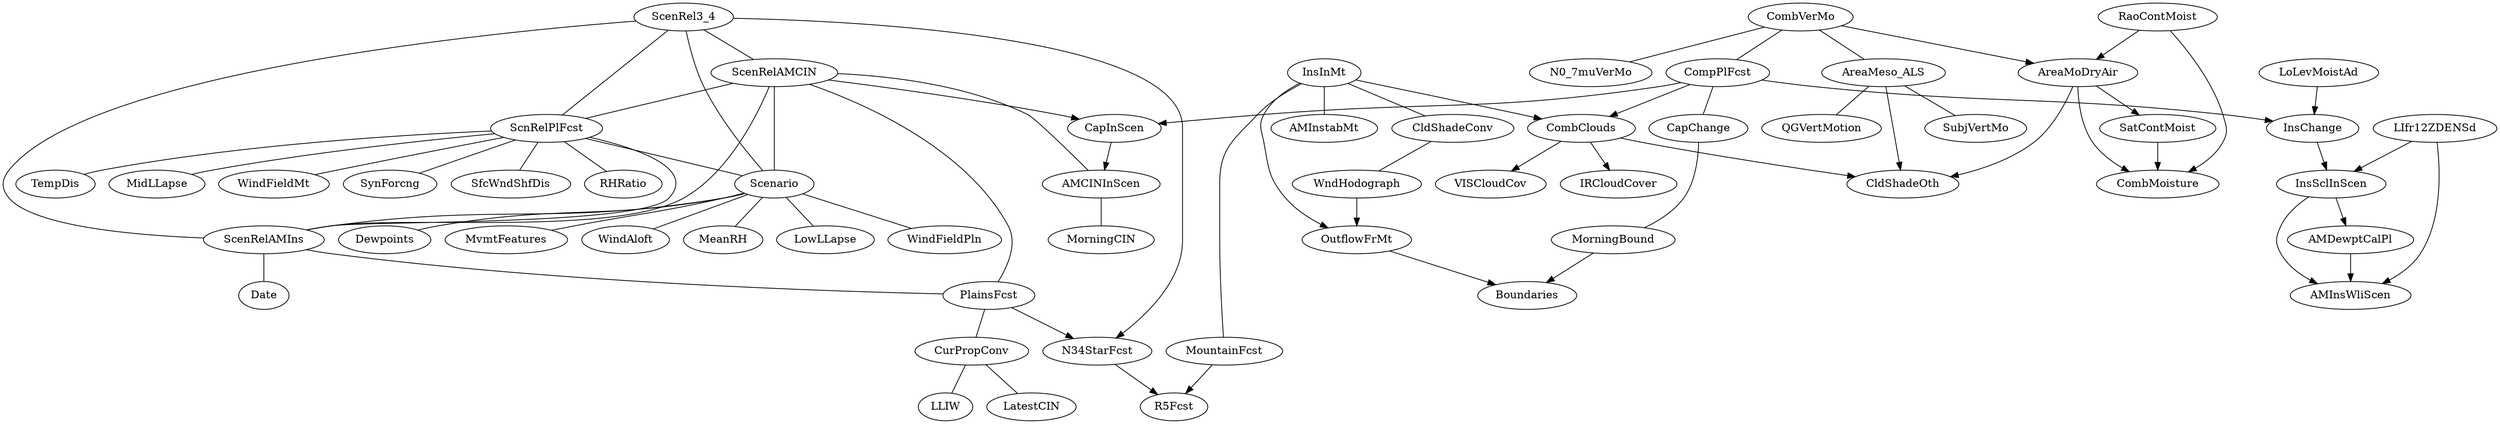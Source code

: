 digraph G {
    "CompPlFcst" -> "CapInScen";
    "InsInMt" -> "OutflowFrMt";
    "ScenRelAMCIN" -> "CapInScen";
    "InsSclInScen" -> "AMDewptCalPl";
    "InsInMt" -> "CombClouds";
    "MorningBound" -> "Boundaries";
    "InsChange" -> "InsSclInScen";
    "CombVerMo" -> "AreaMoDryAir";
    "CompPlFcst" -> "CombClouds";
    "AMDewptCalPl" -> "AMInsWliScen";
    "InsSclInScen" -> "AMInsWliScen";
    "CombClouds" -> "IRCloudCover";
    "LoLevMoistAd" -> "InsChange";
    "LIfr12ZDENSd" -> "AMInsWliScen";
    "OutflowFrMt" -> "Boundaries";
    "WndHodograph" -> "OutflowFrMt";
    "MountainFcst" -> "R5Fcst";
    "PlainsFcst" -> "N34StarFcst";
    "AreaMoDryAir" -> "CombMoisture";
    "CombClouds" -> "VISCloudCov";
    "CombClouds" -> "CldShadeOth";
    "N34StarFcst" -> "R5Fcst";
    "AreaMoDryAir" -> "CldShadeOth";
    "LIfr12ZDENSd" -> "InsSclInScen";
    "RaoContMoist" -> "CombMoisture";
    "RaoContMoist" -> "AreaMoDryAir";
    "SatContMoist" -> "CombMoisture";
    "AreaMeso_ALS" -> "CldShadeOth";
    "CapInScen" -> "AMCINInScen";
    "CompPlFcst" -> "InsChange";
    "ScenRel3_4" -> "N34StarFcst";
    "AreaMoDryAir" -> "SatContMoist";
    "Scenario" -> "WindFieldPln" [dir = none];
    "Scenario" -> "ScenRelAMIns" [dir = none];
    "CurPropConv" -> "LLIW" [dir = none];
    "Scenario" -> "Dewpoints" [dir = none];
    "ScenRelAMCIN" -> "Scenario" [dir = none];
    "CombVerMo" -> "AreaMeso_ALS" [dir = none];
    "Scenario" -> "MvmtFeatures" [dir = none];
    "Scenario" -> "WindAloft" [dir = none];
    "ScenRelAMIns" -> "PlainsFcst" [dir = none];
    "ScenRelAMCIN" -> "PlainsFcst" [dir = none];
    "ScenRel3_4" -> "ScnRelPlFcst" [dir = none];
    "ScnRelPlFcst" -> "TempDis" [dir = none];
    "CompPlFcst" -> "CapChange" [dir = none];
    "ScnRelPlFcst" -> "MidLLapse" [dir = none];
    "PlainsFcst" -> "CurPropConv" [dir = none];
    "ScenRelAMCIN" -> "ScenRelAMIns" [dir = none];
    "ScenRel3_4" -> "ScenRelAMCIN" [dir = none];
    "ScnRelPlFcst" -> "WindFieldMt" [dir = none];
    "ScenRel3_4" -> "ScenRelAMIns" [dir = none];
    "ScenRel3_4" -> "Scenario" [dir = none];
    "CldShadeConv" -> "WndHodograph" [dir = none];
    "ScenRelAMCIN" -> "ScnRelPlFcst" [dir = none];
    "ScenRelAMIns" -> "Date" [dir = none];
    "ScenRelAMCIN" -> "AMCINInScen" [dir = none];
    "Scenario" -> "MeanRH" [dir = none];
    "CombVerMo" -> "CompPlFcst" [dir = none];
    "AMCINInScen" -> "MorningCIN" [dir = none];
    "CapChange" -> "MorningBound" [dir = none];
    "InsInMt" -> "CldShadeConv" [dir = none];
    "AreaMeso_ALS" -> "SubjVertMo" [dir = none];
    "InsInMt" -> "MountainFcst" [dir = none];
    "CombVerMo" -> "N0_7muVerMo" [dir = none];
    "ScnRelPlFcst" -> "SynForcng" [dir = none];
    "ScnRelPlFcst" -> "SfcWndShfDis" [dir = none];
    "CurPropConv" -> "LatestCIN" [dir = none];
    "InsInMt" -> "AMInstabMt" [dir = none];
    "ScnRelPlFcst" -> "RHRatio" [dir = none];
    "ScnRelPlFcst" -> "ScenRelAMIns" [dir = none];
    "AreaMeso_ALS" -> "QGVertMotion" [dir = none];
    "Scenario" -> "LowLLapse" [dir = none];
    "ScnRelPlFcst" -> "Scenario" [dir = none];
}
